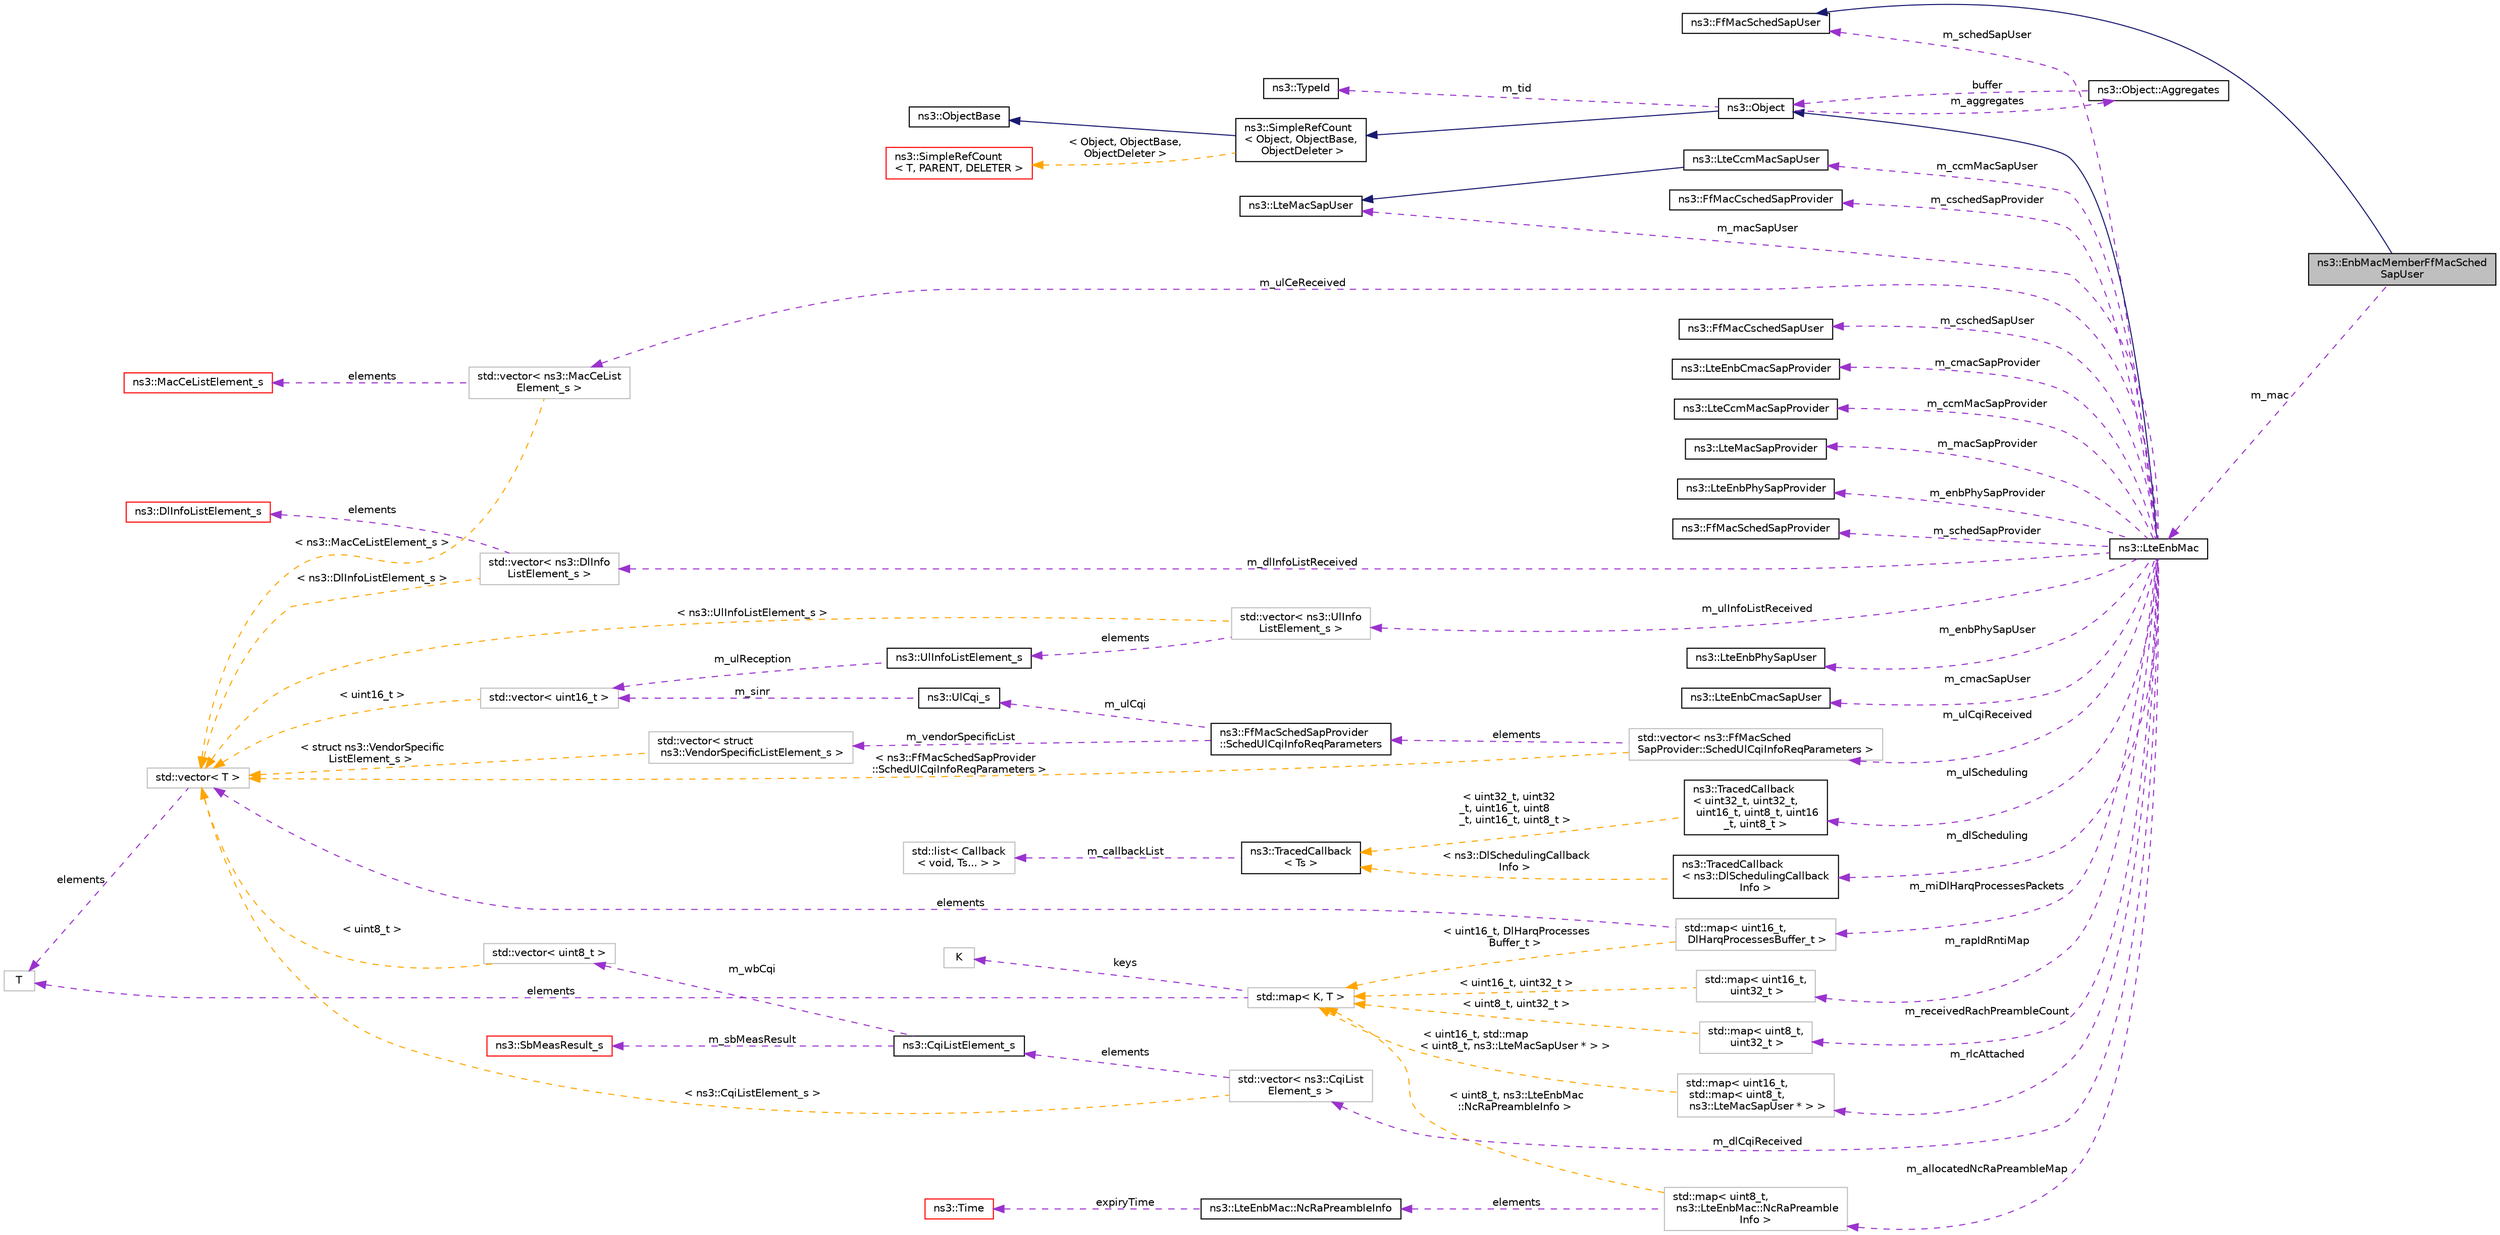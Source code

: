 digraph "ns3::EnbMacMemberFfMacSchedSapUser"
{
 // LATEX_PDF_SIZE
  edge [fontname="Helvetica",fontsize="10",labelfontname="Helvetica",labelfontsize="10"];
  node [fontname="Helvetica",fontsize="10",shape=record];
  rankdir="LR";
  Node1 [label="ns3::EnbMacMemberFfMacSched\lSapUser",height=0.2,width=0.4,color="black", fillcolor="grey75", style="filled", fontcolor="black",tooltip="EnbMacMemberFfMacSchedSapUser class."];
  Node2 -> Node1 [dir="back",color="midnightblue",fontsize="10",style="solid",fontname="Helvetica"];
  Node2 [label="ns3::FfMacSchedSapUser",height=0.2,width=0.4,color="black", fillcolor="white", style="filled",URL="$classns3_1_1_ff_mac_sched_sap_user.html",tooltip="FfMacSchedSapUser class."];
  Node3 -> Node1 [dir="back",color="darkorchid3",fontsize="10",style="dashed",label=" m_mac" ,fontname="Helvetica"];
  Node3 [label="ns3::LteEnbMac",height=0.2,width=0.4,color="black", fillcolor="white", style="filled",URL="$classns3_1_1_lte_enb_mac.html",tooltip="This class implements the MAC layer of the eNodeB device."];
  Node4 -> Node3 [dir="back",color="midnightblue",fontsize="10",style="solid",fontname="Helvetica"];
  Node4 [label="ns3::Object",height=0.2,width=0.4,color="black", fillcolor="white", style="filled",URL="$classns3_1_1_object.html",tooltip="A base class which provides memory management and object aggregation."];
  Node5 -> Node4 [dir="back",color="midnightblue",fontsize="10",style="solid",fontname="Helvetica"];
  Node5 [label="ns3::SimpleRefCount\l\< Object, ObjectBase,\l ObjectDeleter \>",height=0.2,width=0.4,color="black", fillcolor="white", style="filled",URL="$classns3_1_1_simple_ref_count.html",tooltip=" "];
  Node6 -> Node5 [dir="back",color="midnightblue",fontsize="10",style="solid",fontname="Helvetica"];
  Node6 [label="ns3::ObjectBase",height=0.2,width=0.4,color="black", fillcolor="white", style="filled",URL="$classns3_1_1_object_base.html",tooltip="Anchor the ns-3 type and attribute system."];
  Node7 -> Node5 [dir="back",color="orange",fontsize="10",style="dashed",label=" \< Object, ObjectBase,\l ObjectDeleter \>" ,fontname="Helvetica"];
  Node7 [label="ns3::SimpleRefCount\l\< T, PARENT, DELETER \>",height=0.2,width=0.4,color="red", fillcolor="white", style="filled",URL="$classns3_1_1_simple_ref_count.html",tooltip="A template-based reference counting class."];
  Node9 -> Node4 [dir="back",color="darkorchid3",fontsize="10",style="dashed",label=" m_tid" ,fontname="Helvetica"];
  Node9 [label="ns3::TypeId",height=0.2,width=0.4,color="black", fillcolor="white", style="filled",URL="$classns3_1_1_type_id.html",tooltip="a unique identifier for an interface."];
  Node10 -> Node4 [dir="back",color="darkorchid3",fontsize="10",style="dashed",label=" m_aggregates" ,fontname="Helvetica"];
  Node10 [label="ns3::Object::Aggregates",height=0.2,width=0.4,color="black", fillcolor="white", style="filled",URL="$structns3_1_1_object_1_1_aggregates.html",tooltip="The list of Objects aggregated to this one."];
  Node4 -> Node10 [dir="back",color="darkorchid3",fontsize="10",style="dashed",label=" buffer" ,fontname="Helvetica"];
  Node2 -> Node3 [dir="back",color="darkorchid3",fontsize="10",style="dashed",label=" m_schedSapUser" ,fontname="Helvetica"];
  Node11 -> Node3 [dir="back",color="darkorchid3",fontsize="10",style="dashed",label=" m_schedSapProvider" ,fontname="Helvetica"];
  Node11 [label="ns3::FfMacSchedSapProvider",height=0.2,width=0.4,color="black", fillcolor="white", style="filled",URL="$classns3_1_1_ff_mac_sched_sap_provider.html",tooltip="Provides the SCHED SAP."];
  Node12 -> Node3 [dir="back",color="darkorchid3",fontsize="10",style="dashed",label=" m_ccmMacSapUser" ,fontname="Helvetica"];
  Node12 [label="ns3::LteCcmMacSapUser",height=0.2,width=0.4,color="black", fillcolor="white", style="filled",URL="$classns3_1_1_lte_ccm_mac_sap_user.html",tooltip="Service Access Point (SAP) offered by MAC to the component carrier manager (CCM)."];
  Node13 -> Node12 [dir="back",color="midnightblue",fontsize="10",style="solid",fontname="Helvetica"];
  Node13 [label="ns3::LteMacSapUser",height=0.2,width=0.4,color="black", fillcolor="white", style="filled",URL="$classns3_1_1_lte_mac_sap_user.html",tooltip="Service Access Point (SAP) offered by the MAC to the RLC See Femto Forum MAC Scheduler Interface Spec..."];
  Node14 -> Node3 [dir="back",color="darkorchid3",fontsize="10",style="dashed",label=" m_enbPhySapUser" ,fontname="Helvetica"];
  Node14 [label="ns3::LteEnbPhySapUser",height=0.2,width=0.4,color="black", fillcolor="white", style="filled",URL="$classns3_1_1_lte_enb_phy_sap_user.html",tooltip="Service Access Point (SAP) offered by the eNB-PHY to the eNB-MAC."];
  Node15 -> Node3 [dir="back",color="darkorchid3",fontsize="10",style="dashed",label=" m_cmacSapUser" ,fontname="Helvetica"];
  Node15 [label="ns3::LteEnbCmacSapUser",height=0.2,width=0.4,color="black", fillcolor="white", style="filled",URL="$classns3_1_1_lte_enb_cmac_sap_user.html",tooltip="Service Access Point (SAP) offered by the MAC to the RRC See Femto Forum MAC Scheduler Interface Spec..."];
  Node16 -> Node3 [dir="back",color="darkorchid3",fontsize="10",style="dashed",label=" m_ulInfoListReceived" ,fontname="Helvetica"];
  Node16 [label="std::vector\< ns3::UlInfo\lListElement_s \>",height=0.2,width=0.4,color="grey75", fillcolor="white", style="filled",tooltip=" "];
  Node17 -> Node16 [dir="back",color="darkorchid3",fontsize="10",style="dashed",label=" elements" ,fontname="Helvetica"];
  Node17 [label="ns3::UlInfoListElement_s",height=0.2,width=0.4,color="black", fillcolor="white", style="filled",URL="$structns3_1_1_ul_info_list_element__s.html",tooltip="See section 4.3.12 ulInfoListElement."];
  Node18 -> Node17 [dir="back",color="darkorchid3",fontsize="10",style="dashed",label=" m_ulReception" ,fontname="Helvetica"];
  Node18 [label="std::vector\< uint16_t \>",height=0.2,width=0.4,color="grey75", fillcolor="white", style="filled",tooltip=" "];
  Node19 -> Node18 [dir="back",color="orange",fontsize="10",style="dashed",label=" \< uint16_t \>" ,fontname="Helvetica"];
  Node19 [label="std::vector\< T \>",height=0.2,width=0.4,color="grey75", fillcolor="white", style="filled",tooltip=" "];
  Node20 -> Node19 [dir="back",color="darkorchid3",fontsize="10",style="dashed",label=" elements" ,fontname="Helvetica"];
  Node20 [label="T",height=0.2,width=0.4,color="grey75", fillcolor="white", style="filled",tooltip=" "];
  Node19 -> Node16 [dir="back",color="orange",fontsize="10",style="dashed",label=" \< ns3::UlInfoListElement_s \>" ,fontname="Helvetica"];
  Node21 -> Node3 [dir="back",color="darkorchid3",fontsize="10",style="dashed",label=" m_rlcAttached" ,fontname="Helvetica"];
  Node21 [label="std::map\< uint16_t,\l std::map\< uint8_t,\l ns3::LteMacSapUser * \> \>",height=0.2,width=0.4,color="grey75", fillcolor="white", style="filled",tooltip=" "];
  Node22 -> Node21 [dir="back",color="orange",fontsize="10",style="dashed",label=" \< uint16_t, std::map\l\< uint8_t, ns3::LteMacSapUser * \> \>" ,fontname="Helvetica"];
  Node22 [label="std::map\< K, T \>",height=0.2,width=0.4,color="grey75", fillcolor="white", style="filled",tooltip=" "];
  Node23 -> Node22 [dir="back",color="darkorchid3",fontsize="10",style="dashed",label=" keys" ,fontname="Helvetica"];
  Node23 [label="K",height=0.2,width=0.4,color="grey75", fillcolor="white", style="filled",tooltip=" "];
  Node20 -> Node22 [dir="back",color="darkorchid3",fontsize="10",style="dashed",label=" elements" ,fontname="Helvetica"];
  Node24 -> Node3 [dir="back",color="darkorchid3",fontsize="10",style="dashed",label=" m_cschedSapProvider" ,fontname="Helvetica"];
  Node24 [label="ns3::FfMacCschedSapProvider",height=0.2,width=0.4,color="black", fillcolor="white", style="filled",URL="$classns3_1_1_ff_mac_csched_sap_provider.html",tooltip="Provides the CSCHED SAP."];
  Node25 -> Node3 [dir="back",color="darkorchid3",fontsize="10",style="dashed",label=" m_allocatedNcRaPreambleMap" ,fontname="Helvetica"];
  Node25 [label="std::map\< uint8_t,\l ns3::LteEnbMac::NcRaPreamble\lInfo \>",height=0.2,width=0.4,color="grey75", fillcolor="white", style="filled",tooltip=" "];
  Node26 -> Node25 [dir="back",color="darkorchid3",fontsize="10",style="dashed",label=" elements" ,fontname="Helvetica"];
  Node26 [label="ns3::LteEnbMac::NcRaPreambleInfo",height=0.2,width=0.4,color="black", fillcolor="white", style="filled",URL="$structns3_1_1_lte_enb_mac_1_1_nc_ra_preamble_info.html",tooltip="info associated with a preamble allocated for non-contention based RA"];
  Node27 -> Node26 [dir="back",color="darkorchid3",fontsize="10",style="dashed",label=" expiryTime" ,fontname="Helvetica"];
  Node27 [label="ns3::Time",height=0.2,width=0.4,color="red", fillcolor="white", style="filled",URL="$classns3_1_1_time.html",tooltip="Simulation virtual time values and global simulation resolution."];
  Node22 -> Node25 [dir="back",color="orange",fontsize="10",style="dashed",label=" \< uint8_t, ns3::LteEnbMac\l::NcRaPreambleInfo \>" ,fontname="Helvetica"];
  Node29 -> Node3 [dir="back",color="darkorchid3",fontsize="10",style="dashed",label=" m_ulCqiReceived" ,fontname="Helvetica"];
  Node29 [label="std::vector\< ns3::FfMacSched\lSapProvider::SchedUlCqiInfoReqParameters \>",height=0.2,width=0.4,color="grey75", fillcolor="white", style="filled",tooltip=" "];
  Node30 -> Node29 [dir="back",color="darkorchid3",fontsize="10",style="dashed",label=" elements" ,fontname="Helvetica"];
  Node30 [label="ns3::FfMacSchedSapProvider\l::SchedUlCqiInfoReqParameters",height=0.2,width=0.4,color="black", fillcolor="white", style="filled",URL="$structns3_1_1_ff_mac_sched_sap_provider_1_1_sched_ul_cqi_info_req_parameters.html",tooltip="Parameters of the SCHED_UL_CQI_INFO_REQ primitive."];
  Node31 -> Node30 [dir="back",color="darkorchid3",fontsize="10",style="dashed",label=" m_ulCqi" ,fontname="Helvetica"];
  Node31 [label="ns3::UlCqi_s",height=0.2,width=0.4,color="black", fillcolor="white", style="filled",URL="$structns3_1_1_ul_cqi__s.html",tooltip="See section 4.3.29 ulCQI."];
  Node18 -> Node31 [dir="back",color="darkorchid3",fontsize="10",style="dashed",label=" m_sinr" ,fontname="Helvetica"];
  Node32 -> Node30 [dir="back",color="darkorchid3",fontsize="10",style="dashed",label=" m_vendorSpecificList" ,fontname="Helvetica"];
  Node32 [label="std::vector\< struct\l ns3::VendorSpecificListElement_s \>",height=0.2,width=0.4,color="grey75", fillcolor="white", style="filled",tooltip=" "];
  Node19 -> Node32 [dir="back",color="orange",fontsize="10",style="dashed",label=" \< struct ns3::VendorSpecific\lListElement_s \>" ,fontname="Helvetica"];
  Node19 -> Node29 [dir="back",color="orange",fontsize="10",style="dashed",label=" \< ns3::FfMacSchedSapProvider\l::SchedUlCqiInfoReqParameters \>" ,fontname="Helvetica"];
  Node38 -> Node3 [dir="back",color="darkorchid3",fontsize="10",style="dashed",label=" m_dlCqiReceived" ,fontname="Helvetica"];
  Node38 [label="std::vector\< ns3::CqiList\lElement_s \>",height=0.2,width=0.4,color="grey75", fillcolor="white", style="filled",tooltip=" "];
  Node39 -> Node38 [dir="back",color="darkorchid3",fontsize="10",style="dashed",label=" elements" ,fontname="Helvetica"];
  Node39 [label="ns3::CqiListElement_s",height=0.2,width=0.4,color="black", fillcolor="white", style="filled",URL="$structns3_1_1_cqi_list_element__s.html",tooltip="See section 4.3.24 cqiListElement."];
  Node40 -> Node39 [dir="back",color="darkorchid3",fontsize="10",style="dashed",label=" m_wbCqi" ,fontname="Helvetica"];
  Node40 [label="std::vector\< uint8_t \>",height=0.2,width=0.4,color="grey75", fillcolor="white", style="filled",tooltip=" "];
  Node19 -> Node40 [dir="back",color="orange",fontsize="10",style="dashed",label=" \< uint8_t \>" ,fontname="Helvetica"];
  Node41 -> Node39 [dir="back",color="darkorchid3",fontsize="10",style="dashed",label=" m_sbMeasResult" ,fontname="Helvetica"];
  Node41 [label="ns3::SbMeasResult_s",height=0.2,width=0.4,color="red", fillcolor="white", style="filled",URL="$structns3_1_1_sb_meas_result__s.html",tooltip="See section 4.3.25 sbMeasResult."];
  Node19 -> Node38 [dir="back",color="orange",fontsize="10",style="dashed",label=" \< ns3::CqiListElement_s \>" ,fontname="Helvetica"];
  Node46 -> Node3 [dir="back",color="darkorchid3",fontsize="10",style="dashed",label=" m_dlScheduling" ,fontname="Helvetica"];
  Node46 [label="ns3::TracedCallback\l\< ns3::DlSchedulingCallback\lInfo \>",height=0.2,width=0.4,color="black", fillcolor="white", style="filled",URL="$classns3_1_1_traced_callback.html",tooltip=" "];
  Node47 -> Node46 [dir="back",color="orange",fontsize="10",style="dashed",label=" \< ns3::DlSchedulingCallback\lInfo \>" ,fontname="Helvetica"];
  Node47 [label="ns3::TracedCallback\l\< Ts \>",height=0.2,width=0.4,color="black", fillcolor="white", style="filled",URL="$classns3_1_1_traced_callback.html",tooltip="Forward calls to a chain of Callback."];
  Node48 -> Node47 [dir="back",color="darkorchid3",fontsize="10",style="dashed",label=" m_callbackList" ,fontname="Helvetica"];
  Node48 [label="std::list\< Callback\l\< void, Ts... \> \>",height=0.2,width=0.4,color="grey75", fillcolor="white", style="filled",tooltip=" "];
  Node13 -> Node3 [dir="back",color="darkorchid3",fontsize="10",style="dashed",label=" m_macSapUser" ,fontname="Helvetica"];
  Node56 -> Node3 [dir="back",color="darkorchid3",fontsize="10",style="dashed",label=" m_rapIdRntiMap" ,fontname="Helvetica"];
  Node56 [label="std::map\< uint16_t,\l uint32_t \>",height=0.2,width=0.4,color="grey75", fillcolor="white", style="filled",tooltip=" "];
  Node22 -> Node56 [dir="back",color="orange",fontsize="10",style="dashed",label=" \< uint16_t, uint32_t \>" ,fontname="Helvetica"];
  Node57 -> Node3 [dir="back",color="darkorchid3",fontsize="10",style="dashed",label=" m_cschedSapUser" ,fontname="Helvetica"];
  Node57 [label="ns3::FfMacCschedSapUser",height=0.2,width=0.4,color="black", fillcolor="white", style="filled",URL="$classns3_1_1_ff_mac_csched_sap_user.html",tooltip="FfMacCschedSapUser class."];
  Node58 -> Node3 [dir="back",color="darkorchid3",fontsize="10",style="dashed",label=" m_cmacSapProvider" ,fontname="Helvetica"];
  Node58 [label="ns3::LteEnbCmacSapProvider",height=0.2,width=0.4,color="black", fillcolor="white", style="filled",URL="$classns3_1_1_lte_enb_cmac_sap_provider.html",tooltip="Service Access Point (SAP) offered by the eNB MAC to the eNB RRC See Femto Forum MAC Scheduler Interf..."];
  Node59 -> Node3 [dir="back",color="darkorchid3",fontsize="10",style="dashed",label=" m_ulCeReceived" ,fontname="Helvetica"];
  Node59 [label="std::vector\< ns3::MacCeList\lElement_s \>",height=0.2,width=0.4,color="grey75", fillcolor="white", style="filled",tooltip=" "];
  Node60 -> Node59 [dir="back",color="darkorchid3",fontsize="10",style="dashed",label=" elements" ,fontname="Helvetica"];
  Node60 [label="ns3::MacCeListElement_s",height=0.2,width=0.4,color="red", fillcolor="white", style="filled",URL="$structns3_1_1_mac_ce_list_element__s.html",tooltip="See section 4.3.14 macCEListElement."];
  Node19 -> Node59 [dir="back",color="orange",fontsize="10",style="dashed",label=" \< ns3::MacCeListElement_s \>" ,fontname="Helvetica"];
  Node62 -> Node3 [dir="back",color="darkorchid3",fontsize="10",style="dashed",label=" m_receivedRachPreambleCount" ,fontname="Helvetica"];
  Node62 [label="std::map\< uint8_t,\l uint32_t \>",height=0.2,width=0.4,color="grey75", fillcolor="white", style="filled",tooltip=" "];
  Node22 -> Node62 [dir="back",color="orange",fontsize="10",style="dashed",label=" \< uint8_t, uint32_t \>" ,fontname="Helvetica"];
  Node63 -> Node3 [dir="back",color="darkorchid3",fontsize="10",style="dashed",label=" m_dlInfoListReceived" ,fontname="Helvetica"];
  Node63 [label="std::vector\< ns3::DlInfo\lListElement_s \>",height=0.2,width=0.4,color="grey75", fillcolor="white", style="filled",tooltip=" "];
  Node64 -> Node63 [dir="back",color="darkorchid3",fontsize="10",style="dashed",label=" elements" ,fontname="Helvetica"];
  Node64 [label="ns3::DlInfoListElement_s",height=0.2,width=0.4,color="red", fillcolor="white", style="filled",URL="$structns3_1_1_dl_info_list_element__s.html",tooltip="See section 4.3.23 dlInfoListElement."];
  Node19 -> Node63 [dir="back",color="orange",fontsize="10",style="dashed",label=" \< ns3::DlInfoListElement_s \>" ,fontname="Helvetica"];
  Node66 -> Node3 [dir="back",color="darkorchid3",fontsize="10",style="dashed",label=" m_ccmMacSapProvider" ,fontname="Helvetica"];
  Node66 [label="ns3::LteCcmMacSapProvider",height=0.2,width=0.4,color="black", fillcolor="white", style="filled",URL="$classns3_1_1_lte_ccm_mac_sap_provider.html",tooltip="Service Access Point (SAP) offered by the component carrier manager (CCM) by MAC to CCM."];
  Node67 -> Node3 [dir="back",color="darkorchid3",fontsize="10",style="dashed",label=" m_macSapProvider" ,fontname="Helvetica"];
  Node67 [label="ns3::LteMacSapProvider",height=0.2,width=0.4,color="black", fillcolor="white", style="filled",URL="$classns3_1_1_lte_mac_sap_provider.html",tooltip="Service Access Point (SAP) offered by the MAC to the RLC See Femto Forum MAC Scheduler Interface Spec..."];
  Node68 -> Node3 [dir="back",color="darkorchid3",fontsize="10",style="dashed",label=" m_miDlHarqProcessesPackets" ,fontname="Helvetica"];
  Node68 [label="std::map\< uint16_t,\l DlHarqProcessesBuffer_t \>",height=0.2,width=0.4,color="grey75", fillcolor="white", style="filled",tooltip=" "];
  Node19 -> Node68 [dir="back",color="darkorchid3",fontsize="10",style="dashed",label=" elements" ,fontname="Helvetica"];
  Node22 -> Node68 [dir="back",color="orange",fontsize="10",style="dashed",label=" \< uint16_t, DlHarqProcesses\lBuffer_t \>" ,fontname="Helvetica"];
  Node69 -> Node3 [dir="back",color="darkorchid3",fontsize="10",style="dashed",label=" m_ulScheduling" ,fontname="Helvetica"];
  Node69 [label="ns3::TracedCallback\l\< uint32_t, uint32_t,\l uint16_t, uint8_t, uint16\l_t, uint8_t \>",height=0.2,width=0.4,color="black", fillcolor="white", style="filled",URL="$classns3_1_1_traced_callback.html",tooltip=" "];
  Node47 -> Node69 [dir="back",color="orange",fontsize="10",style="dashed",label=" \< uint32_t, uint32\l_t, uint16_t, uint8\l_t, uint16_t, uint8_t \>" ,fontname="Helvetica"];
  Node70 -> Node3 [dir="back",color="darkorchid3",fontsize="10",style="dashed",label=" m_enbPhySapProvider" ,fontname="Helvetica"];
  Node70 [label="ns3::LteEnbPhySapProvider",height=0.2,width=0.4,color="black", fillcolor="white", style="filled",URL="$classns3_1_1_lte_enb_phy_sap_provider.html",tooltip="Service Access Point (SAP) offered by the eNB-PHY to the eNB-MAC."];
}
